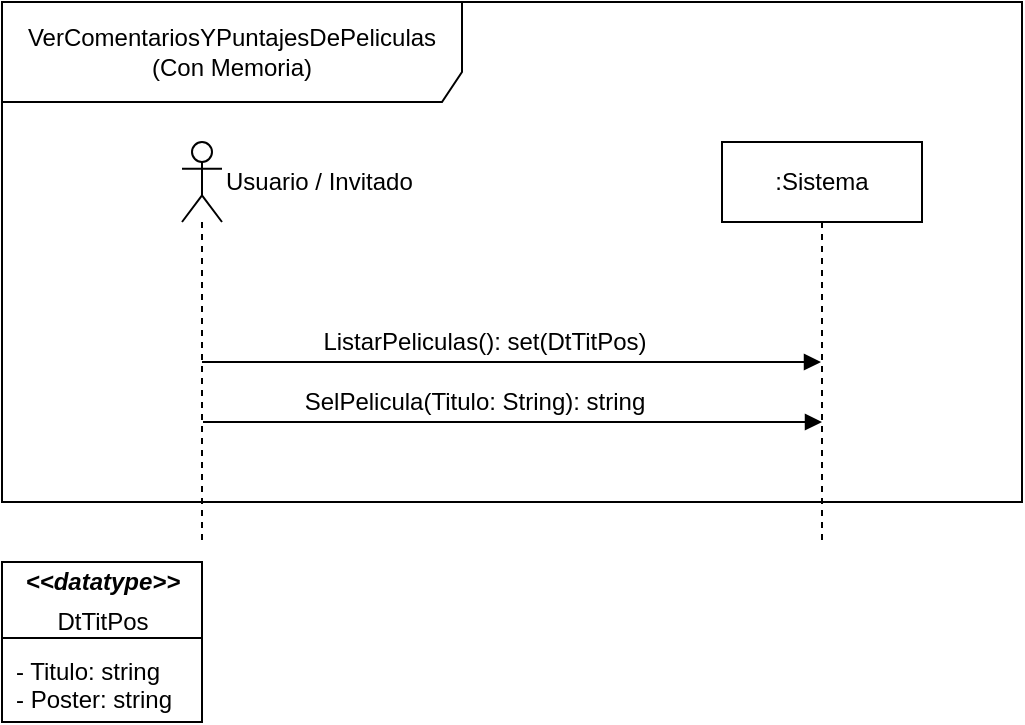 <mxfile version="10.6.6" type="github"><diagram id="sbrfV697jiLL_DkYGpGi" name="Page-1"><mxGraphModel dx="895" dy="446" grid="1" gridSize="10" guides="1" tooltips="1" connect="1" arrows="1" fold="1" page="1" pageScale="1" pageWidth="827" pageHeight="1169" math="0" shadow="0"><root><mxCell id="0"/><mxCell id="1" parent="0"/><mxCell id="4XaCgADn10xulpZ19k2p-1" value="VerComentariosYPuntajesDePeliculas&lt;br&gt;(Con Memoria)&lt;br&gt;" style="shape=umlFrame;whiteSpace=wrap;html=1;width=230;height=50;" vertex="1" parent="1"><mxGeometry x="10" y="10" width="510" height="250" as="geometry"/></mxCell><mxCell id="4XaCgADn10xulpZ19k2p-2" value="" style="shape=umlLifeline;participant=umlActor;perimeter=lifelinePerimeter;whiteSpace=wrap;html=1;container=1;collapsible=0;recursiveResize=0;verticalAlign=top;spacingTop=36;labelBackgroundColor=#ffffff;outlineConnect=0;size=40;" vertex="1" parent="1"><mxGeometry x="100" y="80" width="20" height="200" as="geometry"/></mxCell><mxCell id="4XaCgADn10xulpZ19k2p-3" value=":Sistema" style="shape=umlLifeline;perimeter=lifelinePerimeter;whiteSpace=wrap;html=1;container=1;collapsible=0;recursiveResize=0;outlineConnect=0;" vertex="1" parent="1"><mxGeometry x="370" y="80" width="100" height="200" as="geometry"/></mxCell><mxCell id="4XaCgADn10xulpZ19k2p-4" value="" style="html=1;verticalAlign=bottom;endArrow=block;" edge="1" parent="1" source="4XaCgADn10xulpZ19k2p-2" target="4XaCgADn10xulpZ19k2p-3"><mxGeometry width="80" relative="1" as="geometry"><mxPoint x="110" y="260" as="sourcePoint"/><mxPoint x="190" y="260" as="targetPoint"/><Array as="points"><mxPoint x="270" y="190"/></Array></mxGeometry></mxCell><mxCell id="4XaCgADn10xulpZ19k2p-5" value="ListarPeliculas(): set(DtTitPos)" style="text;html=1;resizable=0;points=[];align=center;verticalAlign=middle;labelBackgroundColor=#ffffff;" vertex="1" connectable="0" parent="4XaCgADn10xulpZ19k2p-4"><mxGeometry x="-0.166" y="3" relative="1" as="geometry"><mxPoint x="11.5" y="-7" as="offset"/></mxGeometry></mxCell><mxCell id="4XaCgADn10xulpZ19k2p-9" value="" style="html=1;verticalAlign=bottom;endArrow=block;" edge="1" parent="1"><mxGeometry width="80" relative="1" as="geometry"><mxPoint x="110.5" y="220" as="sourcePoint"/><mxPoint x="420" y="220" as="targetPoint"/></mxGeometry></mxCell><mxCell id="4XaCgADn10xulpZ19k2p-10" value="SelPelicula(Titulo: String): string" style="text;html=1;resizable=0;points=[];align=center;verticalAlign=middle;labelBackgroundColor=#ffffff;" vertex="1" connectable="0" parent="4XaCgADn10xulpZ19k2p-9"><mxGeometry x="-0.166" y="3" relative="1" as="geometry"><mxPoint x="6" y="-7" as="offset"/></mxGeometry></mxCell><mxCell id="4XaCgADn10xulpZ19k2p-12" value="Usuario / Invitado" style="text;html=1;resizable=0;points=[];autosize=1;align=left;verticalAlign=top;spacingTop=-4;" vertex="1" parent="1"><mxGeometry x="120" y="90" width="110" height="20" as="geometry"/></mxCell><mxCell id="4XaCgADn10xulpZ19k2p-13" value="" style="shape=internalStorage;whiteSpace=wrap;html=1;backgroundOutline=1;dx=0;dy=38;" vertex="1" parent="1"><mxGeometry x="10" y="290" width="100" height="80" as="geometry"/></mxCell><mxCell id="4XaCgADn10xulpZ19k2p-14" value="&lt;i&gt;&lt;b&gt;&amp;lt;&amp;lt;datatype&amp;gt;&amp;gt;&lt;/b&gt;&lt;/i&gt;" style="text;html=1;resizable=0;points=[];autosize=1;align=center;verticalAlign=top;spacingTop=-4;" vertex="1" parent="1"><mxGeometry x="15" y="290" width="90" height="20" as="geometry"/></mxCell><mxCell id="4XaCgADn10xulpZ19k2p-15" value="DtTitPos" style="text;html=1;resizable=0;points=[];autosize=1;align=center;verticalAlign=top;spacingTop=-4;" vertex="1" parent="1"><mxGeometry x="30" y="310" width="60" height="20" as="geometry"/></mxCell><mxCell id="4XaCgADn10xulpZ19k2p-16" value="- Titulo: string&lt;br&gt;- Poster: string&lt;br&gt;" style="text;html=1;resizable=0;points=[];autosize=1;align=left;verticalAlign=top;spacingTop=-4;" vertex="1" parent="1"><mxGeometry x="15" y="335" width="90" height="30" as="geometry"/></mxCell></root></mxGraphModel></diagram></mxfile>